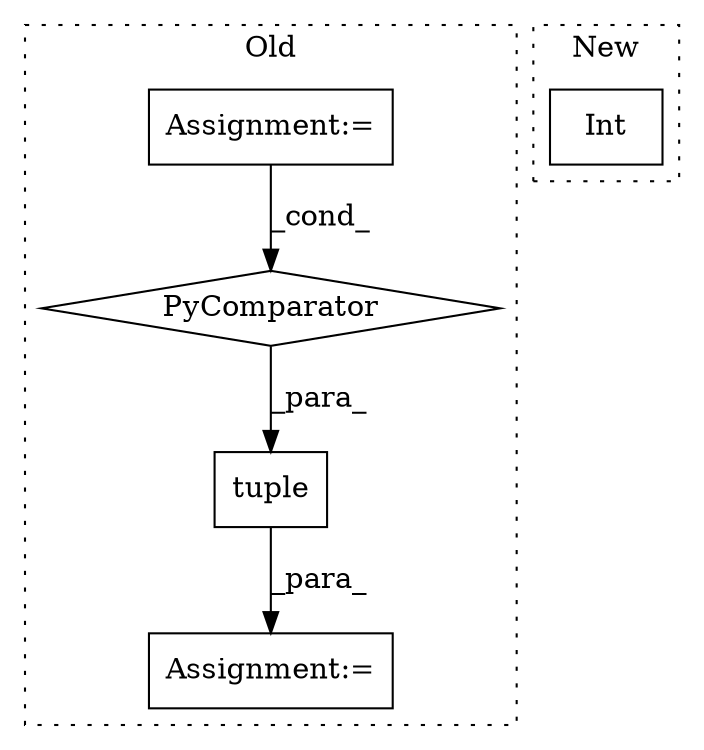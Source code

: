 digraph G {
subgraph cluster0 {
1 [label="tuple" a="32" s="1236,1410" l="15,-3" shape="box"];
3 [label="Assignment:=" a="7" s="1422" l="12" shape="box"];
4 [label="Assignment:=" a="7" s="1375" l="29" shape="box"];
5 [label="PyComparator" a="113" s="1375" l="29" shape="diamond"];
label = "Old";
style="dotted";
}
subgraph cluster1 {
2 [label="Int" a="32" s="1209,1234" l="4,1" shape="box"];
label = "New";
style="dotted";
}
1 -> 3 [label="_para_"];
4 -> 5 [label="_cond_"];
5 -> 1 [label="_para_"];
}